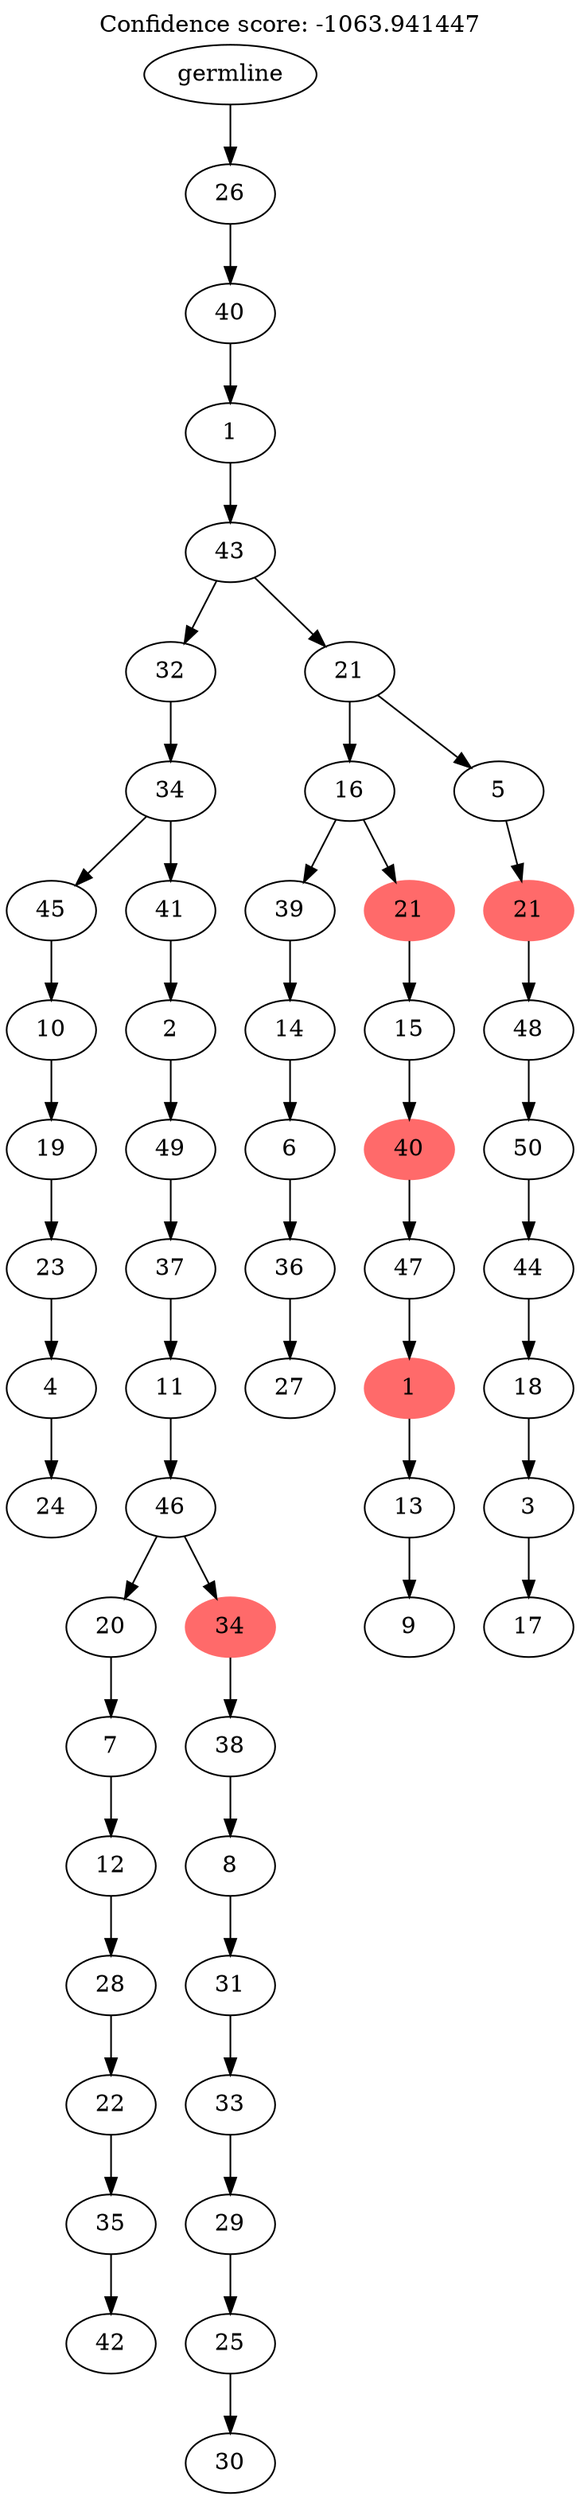 digraph g {
	"54" -> "55";
	"55" [label="24"];
	"53" -> "54";
	"54" [label="4"];
	"52" -> "53";
	"53" [label="23"];
	"51" -> "52";
	"52" [label="19"];
	"50" -> "51";
	"51" [label="10"];
	"48" -> "49";
	"49" [label="42"];
	"47" -> "48";
	"48" [label="35"];
	"46" -> "47";
	"47" [label="22"];
	"45" -> "46";
	"46" [label="28"];
	"44" -> "45";
	"45" [label="12"];
	"43" -> "44";
	"44" [label="7"];
	"41" -> "42";
	"42" [label="30"];
	"40" -> "41";
	"41" [label="25"];
	"39" -> "40";
	"40" [label="29"];
	"38" -> "39";
	"39" [label="33"];
	"37" -> "38";
	"38" [label="31"];
	"36" -> "37";
	"37" [label="8"];
	"35" -> "36";
	"36" [label="38"];
	"34" -> "35";
	"35" [color=indianred1, style=filled, label="34"];
	"34" -> "43";
	"43" [label="20"];
	"33" -> "34";
	"34" [label="46"];
	"32" -> "33";
	"33" [label="11"];
	"31" -> "32";
	"32" [label="37"];
	"30" -> "31";
	"31" [label="49"];
	"29" -> "30";
	"30" [label="2"];
	"28" -> "29";
	"29" [label="41"];
	"28" -> "50";
	"50" [label="45"];
	"27" -> "28";
	"28" [label="34"];
	"25" -> "26";
	"26" [label="27"];
	"24" -> "25";
	"25" [label="36"];
	"23" -> "24";
	"24" [label="6"];
	"22" -> "23";
	"23" [label="14"];
	"20" -> "21";
	"21" [label="9"];
	"19" -> "20";
	"20" [label="13"];
	"18" -> "19";
	"19" [color=indianred1, style=filled, label="1"];
	"17" -> "18";
	"18" [label="47"];
	"16" -> "17";
	"17" [color=indianred1, style=filled, label="40"];
	"15" -> "16";
	"16" [label="15"];
	"14" -> "15";
	"15" [color=indianred1, style=filled, label="21"];
	"14" -> "22";
	"22" [label="39"];
	"12" -> "13";
	"13" [label="17"];
	"11" -> "12";
	"12" [label="3"];
	"10" -> "11";
	"11" [label="18"];
	"9" -> "10";
	"10" [label="44"];
	"8" -> "9";
	"9" [label="50"];
	"7" -> "8";
	"8" [label="48"];
	"6" -> "7";
	"7" [color=indianred1, style=filled, label="21"];
	"5" -> "6";
	"6" [label="5"];
	"5" -> "14";
	"14" [label="16"];
	"4" -> "5";
	"5" [label="21"];
	"4" -> "27";
	"27" [label="32"];
	"3" -> "4";
	"4" [label="43"];
	"2" -> "3";
	"3" [label="1"];
	"1" -> "2";
	"2" [label="40"];
	"0" -> "1";
	"1" [label="26"];
	"0" [label="germline"];
	labelloc="t";
	label="Confidence score: -1063.941447";
}
